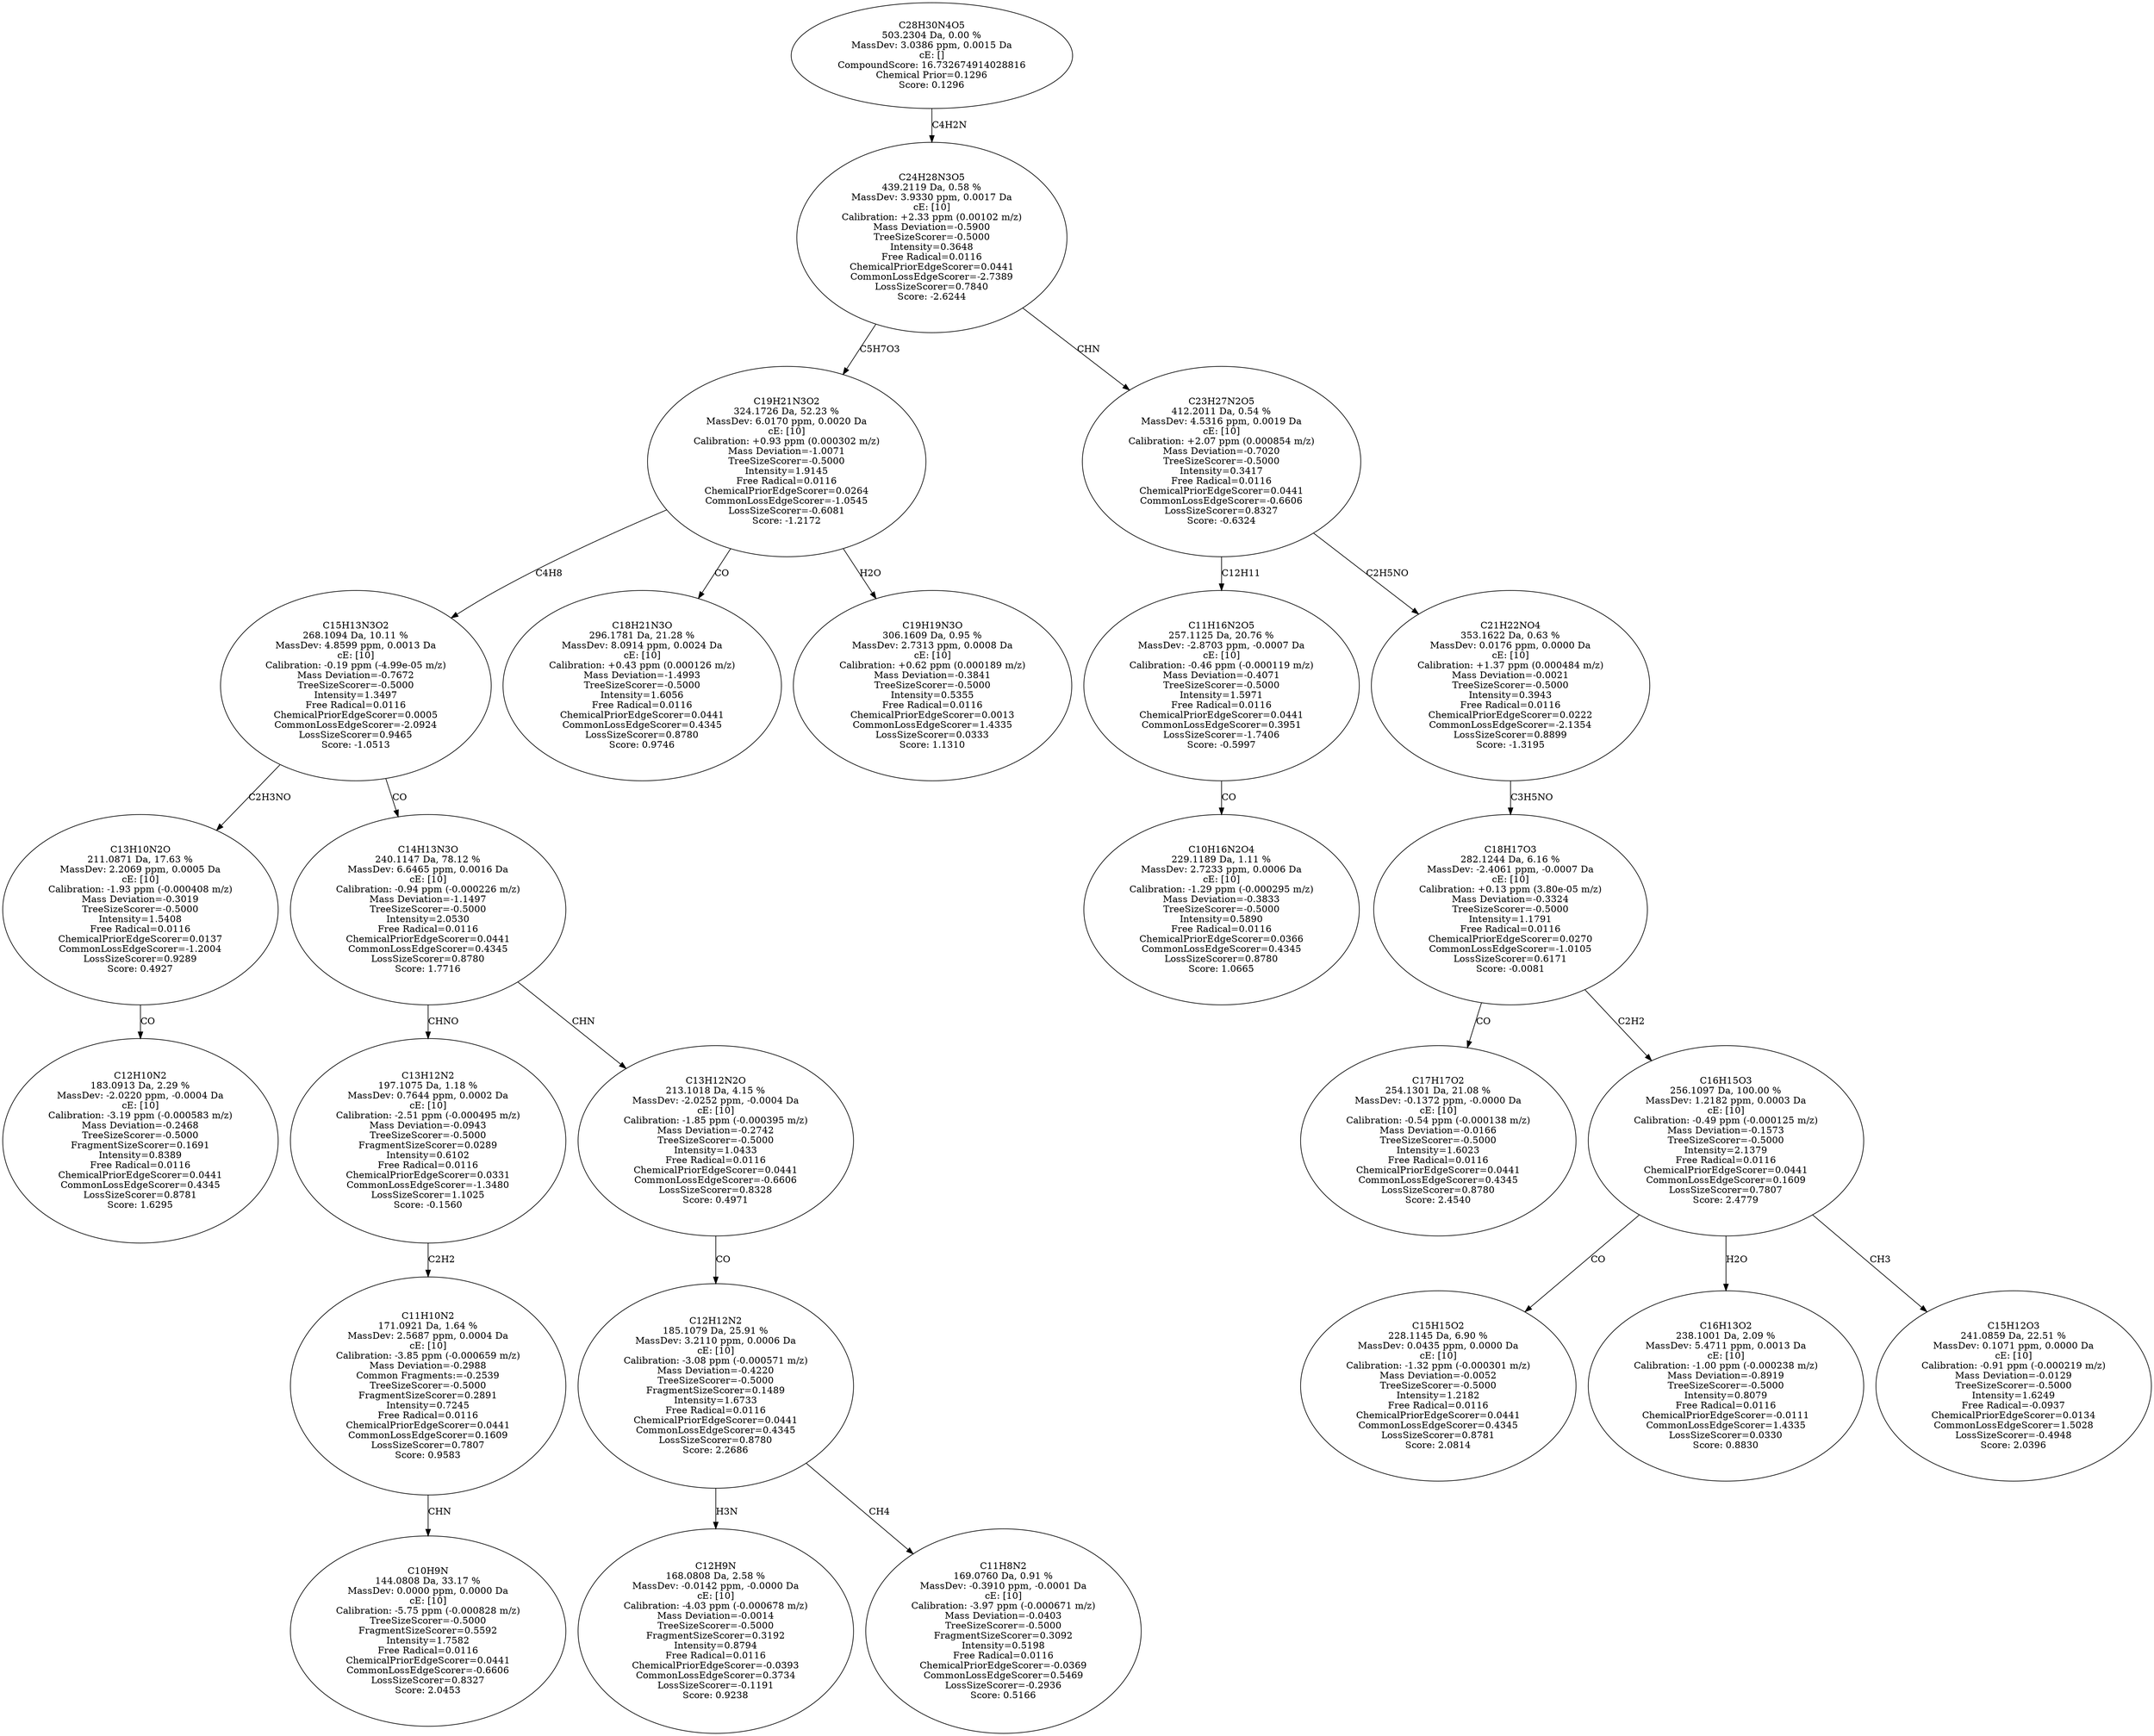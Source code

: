 strict digraph {
v1 [label="C12H10N2\n183.0913 Da, 2.29 %\nMassDev: -2.0220 ppm, -0.0004 Da\ncE: [10]\nCalibration: -3.19 ppm (-0.000583 m/z)\nMass Deviation=-0.2468\nTreeSizeScorer=-0.5000\nFragmentSizeScorer=0.1691\nIntensity=0.8389\nFree Radical=0.0116\nChemicalPriorEdgeScorer=0.0441\nCommonLossEdgeScorer=0.4345\nLossSizeScorer=0.8781\nScore: 1.6295"];
v2 [label="C13H10N2O\n211.0871 Da, 17.63 %\nMassDev: 2.2069 ppm, 0.0005 Da\ncE: [10]\nCalibration: -1.93 ppm (-0.000408 m/z)\nMass Deviation=-0.3019\nTreeSizeScorer=-0.5000\nIntensity=1.5408\nFree Radical=0.0116\nChemicalPriorEdgeScorer=0.0137\nCommonLossEdgeScorer=-1.2004\nLossSizeScorer=0.9289\nScore: 0.4927"];
v3 [label="C10H9N\n144.0808 Da, 33.17 %\nMassDev: 0.0000 ppm, 0.0000 Da\ncE: [10]\nCalibration: -5.75 ppm (-0.000828 m/z)\nTreeSizeScorer=-0.5000\nFragmentSizeScorer=0.5592\nIntensity=1.7582\nFree Radical=0.0116\nChemicalPriorEdgeScorer=0.0441\nCommonLossEdgeScorer=-0.6606\nLossSizeScorer=0.8327\nScore: 2.0453"];
v4 [label="C11H10N2\n171.0921 Da, 1.64 %\nMassDev: 2.5687 ppm, 0.0004 Da\ncE: [10]\nCalibration: -3.85 ppm (-0.000659 m/z)\nMass Deviation=-0.2988\nCommon Fragments:=-0.2539\nTreeSizeScorer=-0.5000\nFragmentSizeScorer=0.2891\nIntensity=0.7245\nFree Radical=0.0116\nChemicalPriorEdgeScorer=0.0441\nCommonLossEdgeScorer=0.1609\nLossSizeScorer=0.7807\nScore: 0.9583"];
v5 [label="C13H12N2\n197.1075 Da, 1.18 %\nMassDev: 0.7644 ppm, 0.0002 Da\ncE: [10]\nCalibration: -2.51 ppm (-0.000495 m/z)\nMass Deviation=-0.0943\nTreeSizeScorer=-0.5000\nFragmentSizeScorer=0.0289\nIntensity=0.6102\nFree Radical=0.0116\nChemicalPriorEdgeScorer=0.0331\nCommonLossEdgeScorer=-1.3480\nLossSizeScorer=1.1025\nScore: -0.1560"];
v6 [label="C12H9N\n168.0808 Da, 2.58 %\nMassDev: -0.0142 ppm, -0.0000 Da\ncE: [10]\nCalibration: -4.03 ppm (-0.000678 m/z)\nMass Deviation=-0.0014\nTreeSizeScorer=-0.5000\nFragmentSizeScorer=0.3192\nIntensity=0.8794\nFree Radical=0.0116\nChemicalPriorEdgeScorer=-0.0393\nCommonLossEdgeScorer=0.3734\nLossSizeScorer=-0.1191\nScore: 0.9238"];
v7 [label="C11H8N2\n169.0760 Da, 0.91 %\nMassDev: -0.3910 ppm, -0.0001 Da\ncE: [10]\nCalibration: -3.97 ppm (-0.000671 m/z)\nMass Deviation=-0.0403\nTreeSizeScorer=-0.5000\nFragmentSizeScorer=0.3092\nIntensity=0.5198\nFree Radical=0.0116\nChemicalPriorEdgeScorer=-0.0369\nCommonLossEdgeScorer=0.5469\nLossSizeScorer=-0.2936\nScore: 0.5166"];
v8 [label="C12H12N2\n185.1079 Da, 25.91 %\nMassDev: 3.2110 ppm, 0.0006 Da\ncE: [10]\nCalibration: -3.08 ppm (-0.000571 m/z)\nMass Deviation=-0.4220\nTreeSizeScorer=-0.5000\nFragmentSizeScorer=0.1489\nIntensity=1.6733\nFree Radical=0.0116\nChemicalPriorEdgeScorer=0.0441\nCommonLossEdgeScorer=0.4345\nLossSizeScorer=0.8780\nScore: 2.2686"];
v9 [label="C13H12N2O\n213.1018 Da, 4.15 %\nMassDev: -2.0252 ppm, -0.0004 Da\ncE: [10]\nCalibration: -1.85 ppm (-0.000395 m/z)\nMass Deviation=-0.2742\nTreeSizeScorer=-0.5000\nIntensity=1.0433\nFree Radical=0.0116\nChemicalPriorEdgeScorer=0.0441\nCommonLossEdgeScorer=-0.6606\nLossSizeScorer=0.8328\nScore: 0.4971"];
v10 [label="C14H13N3O\n240.1147 Da, 78.12 %\nMassDev: 6.6465 ppm, 0.0016 Da\ncE: [10]\nCalibration: -0.94 ppm (-0.000226 m/z)\nMass Deviation=-1.1497\nTreeSizeScorer=-0.5000\nIntensity=2.0530\nFree Radical=0.0116\nChemicalPriorEdgeScorer=0.0441\nCommonLossEdgeScorer=0.4345\nLossSizeScorer=0.8780\nScore: 1.7716"];
v11 [label="C15H13N3O2\n268.1094 Da, 10.11 %\nMassDev: 4.8599 ppm, 0.0013 Da\ncE: [10]\nCalibration: -0.19 ppm (-4.99e-05 m/z)\nMass Deviation=-0.7672\nTreeSizeScorer=-0.5000\nIntensity=1.3497\nFree Radical=0.0116\nChemicalPriorEdgeScorer=0.0005\nCommonLossEdgeScorer=-2.0924\nLossSizeScorer=0.9465\nScore: -1.0513"];
v12 [label="C18H21N3O\n296.1781 Da, 21.28 %\nMassDev: 8.0914 ppm, 0.0024 Da\ncE: [10]\nCalibration: +0.43 ppm (0.000126 m/z)\nMass Deviation=-1.4993\nTreeSizeScorer=-0.5000\nIntensity=1.6056\nFree Radical=0.0116\nChemicalPriorEdgeScorer=0.0441\nCommonLossEdgeScorer=0.4345\nLossSizeScorer=0.8780\nScore: 0.9746"];
v13 [label="C19H19N3O\n306.1609 Da, 0.95 %\nMassDev: 2.7313 ppm, 0.0008 Da\ncE: [10]\nCalibration: +0.62 ppm (0.000189 m/z)\nMass Deviation=-0.3841\nTreeSizeScorer=-0.5000\nIntensity=0.5355\nFree Radical=0.0116\nChemicalPriorEdgeScorer=0.0013\nCommonLossEdgeScorer=1.4335\nLossSizeScorer=0.0333\nScore: 1.1310"];
v14 [label="C19H21N3O2\n324.1726 Da, 52.23 %\nMassDev: 6.0170 ppm, 0.0020 Da\ncE: [10]\nCalibration: +0.93 ppm (0.000302 m/z)\nMass Deviation=-1.0071\nTreeSizeScorer=-0.5000\nIntensity=1.9145\nFree Radical=0.0116\nChemicalPriorEdgeScorer=0.0264\nCommonLossEdgeScorer=-1.0545\nLossSizeScorer=-0.6081\nScore: -1.2172"];
v15 [label="C10H16N2O4\n229.1189 Da, 1.11 %\nMassDev: 2.7233 ppm, 0.0006 Da\ncE: [10]\nCalibration: -1.29 ppm (-0.000295 m/z)\nMass Deviation=-0.3833\nTreeSizeScorer=-0.5000\nIntensity=0.5890\nFree Radical=0.0116\nChemicalPriorEdgeScorer=0.0366\nCommonLossEdgeScorer=0.4345\nLossSizeScorer=0.8780\nScore: 1.0665"];
v16 [label="C11H16N2O5\n257.1125 Da, 20.76 %\nMassDev: -2.8703 ppm, -0.0007 Da\ncE: [10]\nCalibration: -0.46 ppm (-0.000119 m/z)\nMass Deviation=-0.4071\nTreeSizeScorer=-0.5000\nIntensity=1.5971\nFree Radical=0.0116\nChemicalPriorEdgeScorer=0.0441\nCommonLossEdgeScorer=0.3951\nLossSizeScorer=-1.7406\nScore: -0.5997"];
v17 [label="C17H17O2\n254.1301 Da, 21.08 %\nMassDev: -0.1372 ppm, -0.0000 Da\ncE: [10]\nCalibration: -0.54 ppm (-0.000138 m/z)\nMass Deviation=-0.0166\nTreeSizeScorer=-0.5000\nIntensity=1.6023\nFree Radical=0.0116\nChemicalPriorEdgeScorer=0.0441\nCommonLossEdgeScorer=0.4345\nLossSizeScorer=0.8780\nScore: 2.4540"];
v18 [label="C15H15O2\n228.1145 Da, 6.90 %\nMassDev: 0.0435 ppm, 0.0000 Da\ncE: [10]\nCalibration: -1.32 ppm (-0.000301 m/z)\nMass Deviation=-0.0052\nTreeSizeScorer=-0.5000\nIntensity=1.2182\nFree Radical=0.0116\nChemicalPriorEdgeScorer=0.0441\nCommonLossEdgeScorer=0.4345\nLossSizeScorer=0.8781\nScore: 2.0814"];
v19 [label="C16H13O2\n238.1001 Da, 2.09 %\nMassDev: 5.4711 ppm, 0.0013 Da\ncE: [10]\nCalibration: -1.00 ppm (-0.000238 m/z)\nMass Deviation=-0.8919\nTreeSizeScorer=-0.5000\nIntensity=0.8079\nFree Radical=0.0116\nChemicalPriorEdgeScorer=-0.0111\nCommonLossEdgeScorer=1.4335\nLossSizeScorer=0.0330\nScore: 0.8830"];
v20 [label="C15H12O3\n241.0859 Da, 22.51 %\nMassDev: 0.1071 ppm, 0.0000 Da\ncE: [10]\nCalibration: -0.91 ppm (-0.000219 m/z)\nMass Deviation=-0.0129\nTreeSizeScorer=-0.5000\nIntensity=1.6249\nFree Radical=-0.0937\nChemicalPriorEdgeScorer=0.0134\nCommonLossEdgeScorer=1.5028\nLossSizeScorer=-0.4948\nScore: 2.0396"];
v21 [label="C16H15O3\n256.1097 Da, 100.00 %\nMassDev: 1.2182 ppm, 0.0003 Da\ncE: [10]\nCalibration: -0.49 ppm (-0.000125 m/z)\nMass Deviation=-0.1573\nTreeSizeScorer=-0.5000\nIntensity=2.1379\nFree Radical=0.0116\nChemicalPriorEdgeScorer=0.0441\nCommonLossEdgeScorer=0.1609\nLossSizeScorer=0.7807\nScore: 2.4779"];
v22 [label="C18H17O3\n282.1244 Da, 6.16 %\nMassDev: -2.4061 ppm, -0.0007 Da\ncE: [10]\nCalibration: +0.13 ppm (3.80e-05 m/z)\nMass Deviation=-0.3324\nTreeSizeScorer=-0.5000\nIntensity=1.1791\nFree Radical=0.0116\nChemicalPriorEdgeScorer=0.0270\nCommonLossEdgeScorer=-1.0105\nLossSizeScorer=0.6171\nScore: -0.0081"];
v23 [label="C21H22NO4\n353.1622 Da, 0.63 %\nMassDev: 0.0176 ppm, 0.0000 Da\ncE: [10]\nCalibration: +1.37 ppm (0.000484 m/z)\nMass Deviation=-0.0021\nTreeSizeScorer=-0.5000\nIntensity=0.3943\nFree Radical=0.0116\nChemicalPriorEdgeScorer=0.0222\nCommonLossEdgeScorer=-2.1354\nLossSizeScorer=0.8899\nScore: -1.3195"];
v24 [label="C23H27N2O5\n412.2011 Da, 0.54 %\nMassDev: 4.5316 ppm, 0.0019 Da\ncE: [10]\nCalibration: +2.07 ppm (0.000854 m/z)\nMass Deviation=-0.7020\nTreeSizeScorer=-0.5000\nIntensity=0.3417\nFree Radical=0.0116\nChemicalPriorEdgeScorer=0.0441\nCommonLossEdgeScorer=-0.6606\nLossSizeScorer=0.8327\nScore: -0.6324"];
v25 [label="C24H28N3O5\n439.2119 Da, 0.58 %\nMassDev: 3.9330 ppm, 0.0017 Da\ncE: [10]\nCalibration: +2.33 ppm (0.00102 m/z)\nMass Deviation=-0.5900\nTreeSizeScorer=-0.5000\nIntensity=0.3648\nFree Radical=0.0116\nChemicalPriorEdgeScorer=0.0441\nCommonLossEdgeScorer=-2.7389\nLossSizeScorer=0.7840\nScore: -2.6244"];
v26 [label="C28H30N4O5\n503.2304 Da, 0.00 %\nMassDev: 3.0386 ppm, 0.0015 Da\ncE: []\nCompoundScore: 16.732674914028816\nChemical Prior=0.1296\nScore: 0.1296"];
v2 -> v1 [label="CO"];
v11 -> v2 [label="C2H3NO"];
v4 -> v3 [label="CHN"];
v5 -> v4 [label="C2H2"];
v10 -> v5 [label="CHNO"];
v8 -> v6 [label="H3N"];
v8 -> v7 [label="CH4"];
v9 -> v8 [label="CO"];
v10 -> v9 [label="CHN"];
v11 -> v10 [label="CO"];
v14 -> v11 [label="C4H8"];
v14 -> v12 [label="CO"];
v14 -> v13 [label="H2O"];
v25 -> v14 [label="C5H7O3"];
v16 -> v15 [label="CO"];
v24 -> v16 [label="C12H11"];
v22 -> v17 [label="CO"];
v21 -> v18 [label="CO"];
v21 -> v19 [label="H2O"];
v21 -> v20 [label="CH3"];
v22 -> v21 [label="C2H2"];
v23 -> v22 [label="C3H5NO"];
v24 -> v23 [label="C2H5NO"];
v25 -> v24 [label="CHN"];
v26 -> v25 [label="C4H2N"];
}